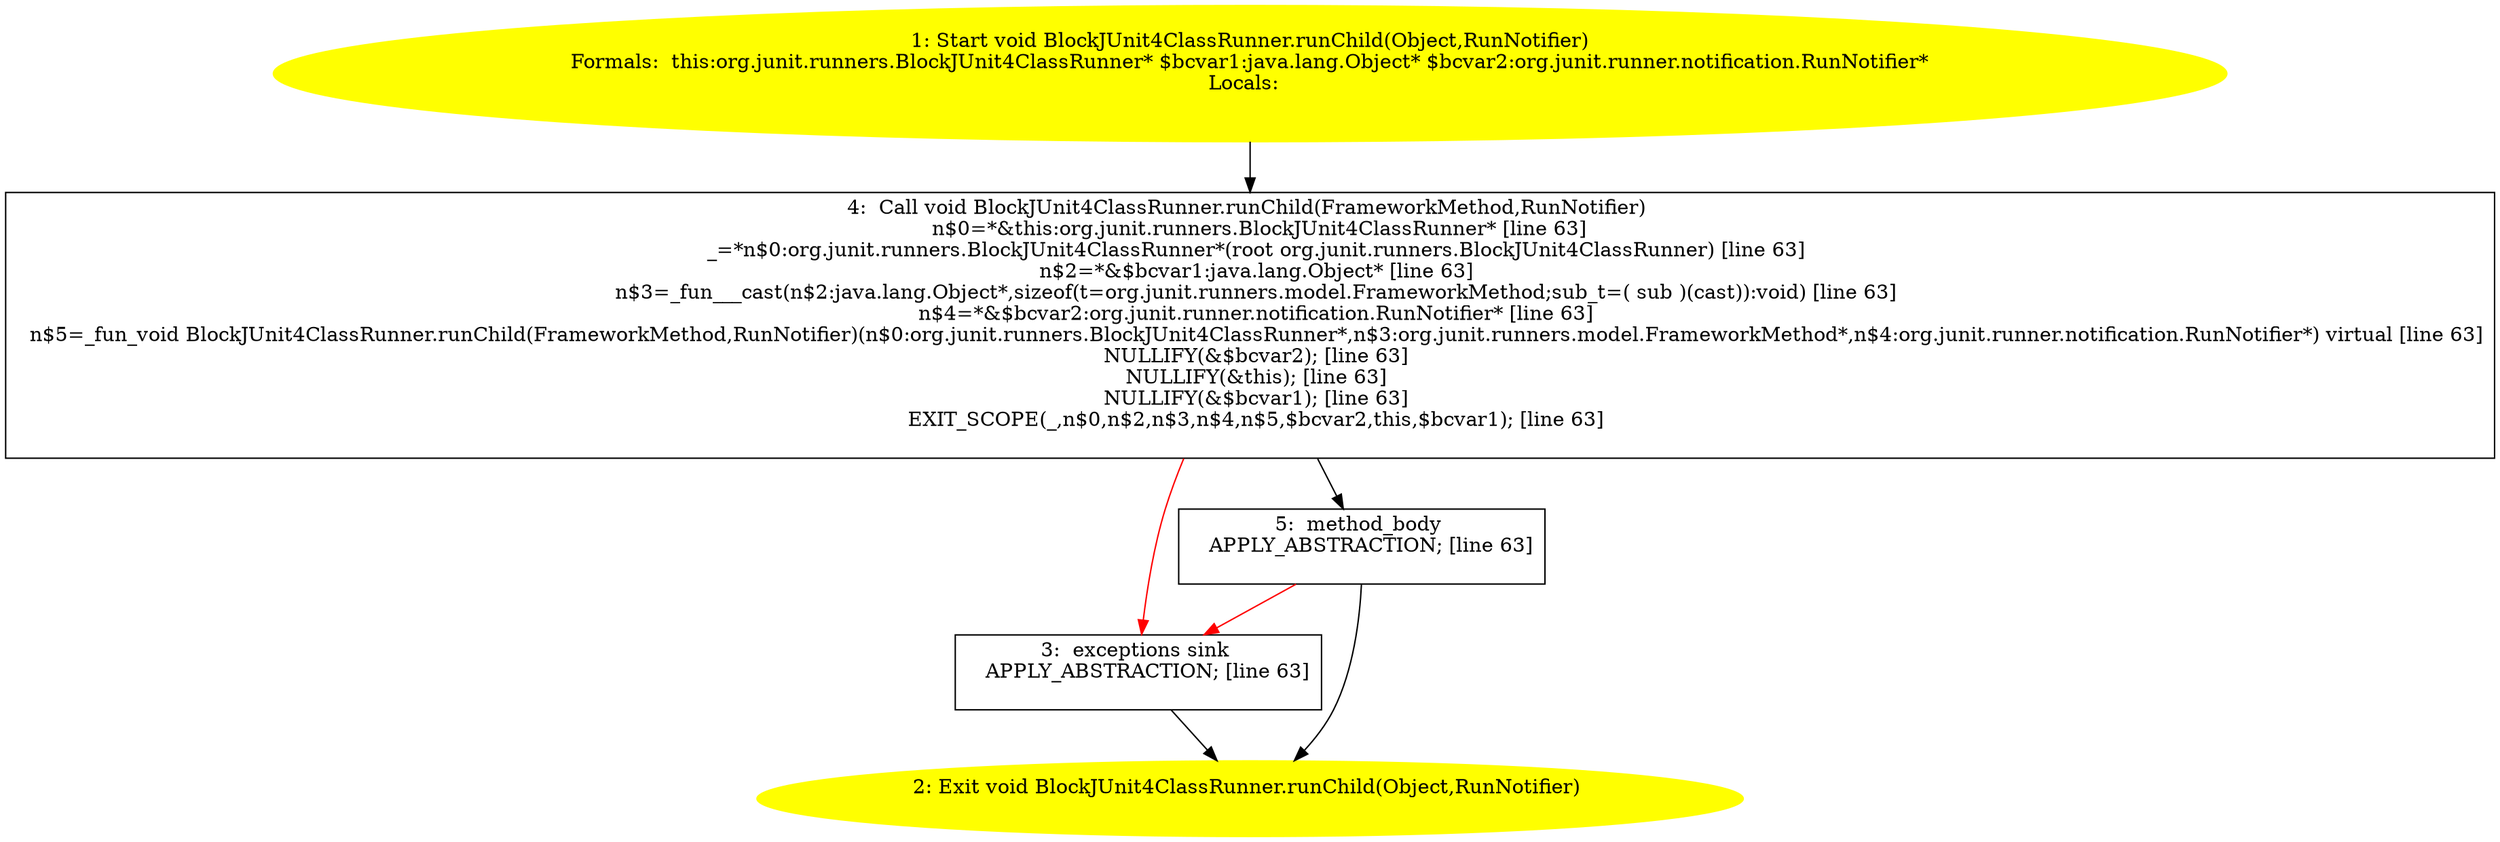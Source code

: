 /* @generated */
digraph cfg {
"org.junit.runners.BlockJUnit4ClassRunner.runChild(java.lang.Object,org.junit.runner.notification.Run.4f7bf8e88b89e3d922abd970e38f65a6_1" [label="1: Start void BlockJUnit4ClassRunner.runChild(Object,RunNotifier)\nFormals:  this:org.junit.runners.BlockJUnit4ClassRunner* $bcvar1:java.lang.Object* $bcvar2:org.junit.runner.notification.RunNotifier*\nLocals:  \n  " color=yellow style=filled]
	

	 "org.junit.runners.BlockJUnit4ClassRunner.runChild(java.lang.Object,org.junit.runner.notification.Run.4f7bf8e88b89e3d922abd970e38f65a6_1" -> "org.junit.runners.BlockJUnit4ClassRunner.runChild(java.lang.Object,org.junit.runner.notification.Run.4f7bf8e88b89e3d922abd970e38f65a6_4" ;
"org.junit.runners.BlockJUnit4ClassRunner.runChild(java.lang.Object,org.junit.runner.notification.Run.4f7bf8e88b89e3d922abd970e38f65a6_2" [label="2: Exit void BlockJUnit4ClassRunner.runChild(Object,RunNotifier) \n  " color=yellow style=filled]
	

"org.junit.runners.BlockJUnit4ClassRunner.runChild(java.lang.Object,org.junit.runner.notification.Run.4f7bf8e88b89e3d922abd970e38f65a6_3" [label="3:  exceptions sink \n   APPLY_ABSTRACTION; [line 63]\n " shape="box"]
	

	 "org.junit.runners.BlockJUnit4ClassRunner.runChild(java.lang.Object,org.junit.runner.notification.Run.4f7bf8e88b89e3d922abd970e38f65a6_3" -> "org.junit.runners.BlockJUnit4ClassRunner.runChild(java.lang.Object,org.junit.runner.notification.Run.4f7bf8e88b89e3d922abd970e38f65a6_2" ;
"org.junit.runners.BlockJUnit4ClassRunner.runChild(java.lang.Object,org.junit.runner.notification.Run.4f7bf8e88b89e3d922abd970e38f65a6_4" [label="4:  Call void BlockJUnit4ClassRunner.runChild(FrameworkMethod,RunNotifier) \n   n$0=*&this:org.junit.runners.BlockJUnit4ClassRunner* [line 63]\n  _=*n$0:org.junit.runners.BlockJUnit4ClassRunner*(root org.junit.runners.BlockJUnit4ClassRunner) [line 63]\n  n$2=*&$bcvar1:java.lang.Object* [line 63]\n  n$3=_fun___cast(n$2:java.lang.Object*,sizeof(t=org.junit.runners.model.FrameworkMethod;sub_t=( sub )(cast)):void) [line 63]\n  n$4=*&$bcvar2:org.junit.runner.notification.RunNotifier* [line 63]\n  n$5=_fun_void BlockJUnit4ClassRunner.runChild(FrameworkMethod,RunNotifier)(n$0:org.junit.runners.BlockJUnit4ClassRunner*,n$3:org.junit.runners.model.FrameworkMethod*,n$4:org.junit.runner.notification.RunNotifier*) virtual [line 63]\n  NULLIFY(&$bcvar2); [line 63]\n  NULLIFY(&this); [line 63]\n  NULLIFY(&$bcvar1); [line 63]\n  EXIT_SCOPE(_,n$0,n$2,n$3,n$4,n$5,$bcvar2,this,$bcvar1); [line 63]\n " shape="box"]
	

	 "org.junit.runners.BlockJUnit4ClassRunner.runChild(java.lang.Object,org.junit.runner.notification.Run.4f7bf8e88b89e3d922abd970e38f65a6_4" -> "org.junit.runners.BlockJUnit4ClassRunner.runChild(java.lang.Object,org.junit.runner.notification.Run.4f7bf8e88b89e3d922abd970e38f65a6_5" ;
	 "org.junit.runners.BlockJUnit4ClassRunner.runChild(java.lang.Object,org.junit.runner.notification.Run.4f7bf8e88b89e3d922abd970e38f65a6_4" -> "org.junit.runners.BlockJUnit4ClassRunner.runChild(java.lang.Object,org.junit.runner.notification.Run.4f7bf8e88b89e3d922abd970e38f65a6_3" [color="red" ];
"org.junit.runners.BlockJUnit4ClassRunner.runChild(java.lang.Object,org.junit.runner.notification.Run.4f7bf8e88b89e3d922abd970e38f65a6_5" [label="5:  method_body \n   APPLY_ABSTRACTION; [line 63]\n " shape="box"]
	

	 "org.junit.runners.BlockJUnit4ClassRunner.runChild(java.lang.Object,org.junit.runner.notification.Run.4f7bf8e88b89e3d922abd970e38f65a6_5" -> "org.junit.runners.BlockJUnit4ClassRunner.runChild(java.lang.Object,org.junit.runner.notification.Run.4f7bf8e88b89e3d922abd970e38f65a6_2" ;
	 "org.junit.runners.BlockJUnit4ClassRunner.runChild(java.lang.Object,org.junit.runner.notification.Run.4f7bf8e88b89e3d922abd970e38f65a6_5" -> "org.junit.runners.BlockJUnit4ClassRunner.runChild(java.lang.Object,org.junit.runner.notification.Run.4f7bf8e88b89e3d922abd970e38f65a6_3" [color="red" ];
}
